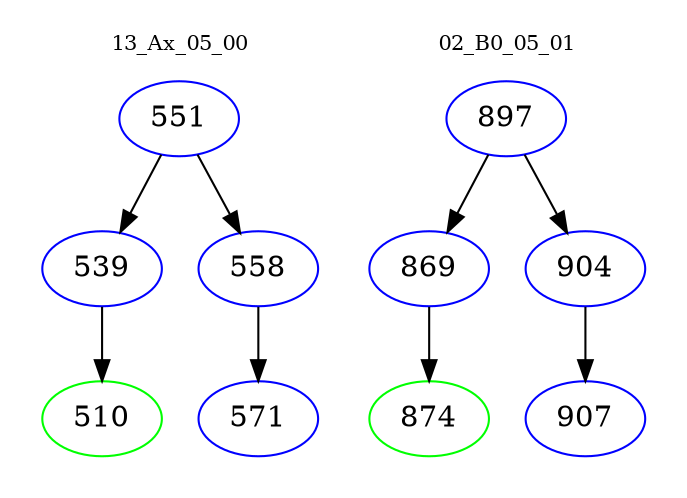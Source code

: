 digraph{
subgraph cluster_0 {
color = white
label = "13_Ax_05_00";
fontsize=10;
T0_551 [label="551", color="blue"]
T0_551 -> T0_539 [color="black"]
T0_539 [label="539", color="blue"]
T0_539 -> T0_510 [color="black"]
T0_510 [label="510", color="green"]
T0_551 -> T0_558 [color="black"]
T0_558 [label="558", color="blue"]
T0_558 -> T0_571 [color="black"]
T0_571 [label="571", color="blue"]
}
subgraph cluster_1 {
color = white
label = "02_B0_05_01";
fontsize=10;
T1_897 [label="897", color="blue"]
T1_897 -> T1_869 [color="black"]
T1_869 [label="869", color="blue"]
T1_869 -> T1_874 [color="black"]
T1_874 [label="874", color="green"]
T1_897 -> T1_904 [color="black"]
T1_904 [label="904", color="blue"]
T1_904 -> T1_907 [color="black"]
T1_907 [label="907", color="blue"]
}
}
